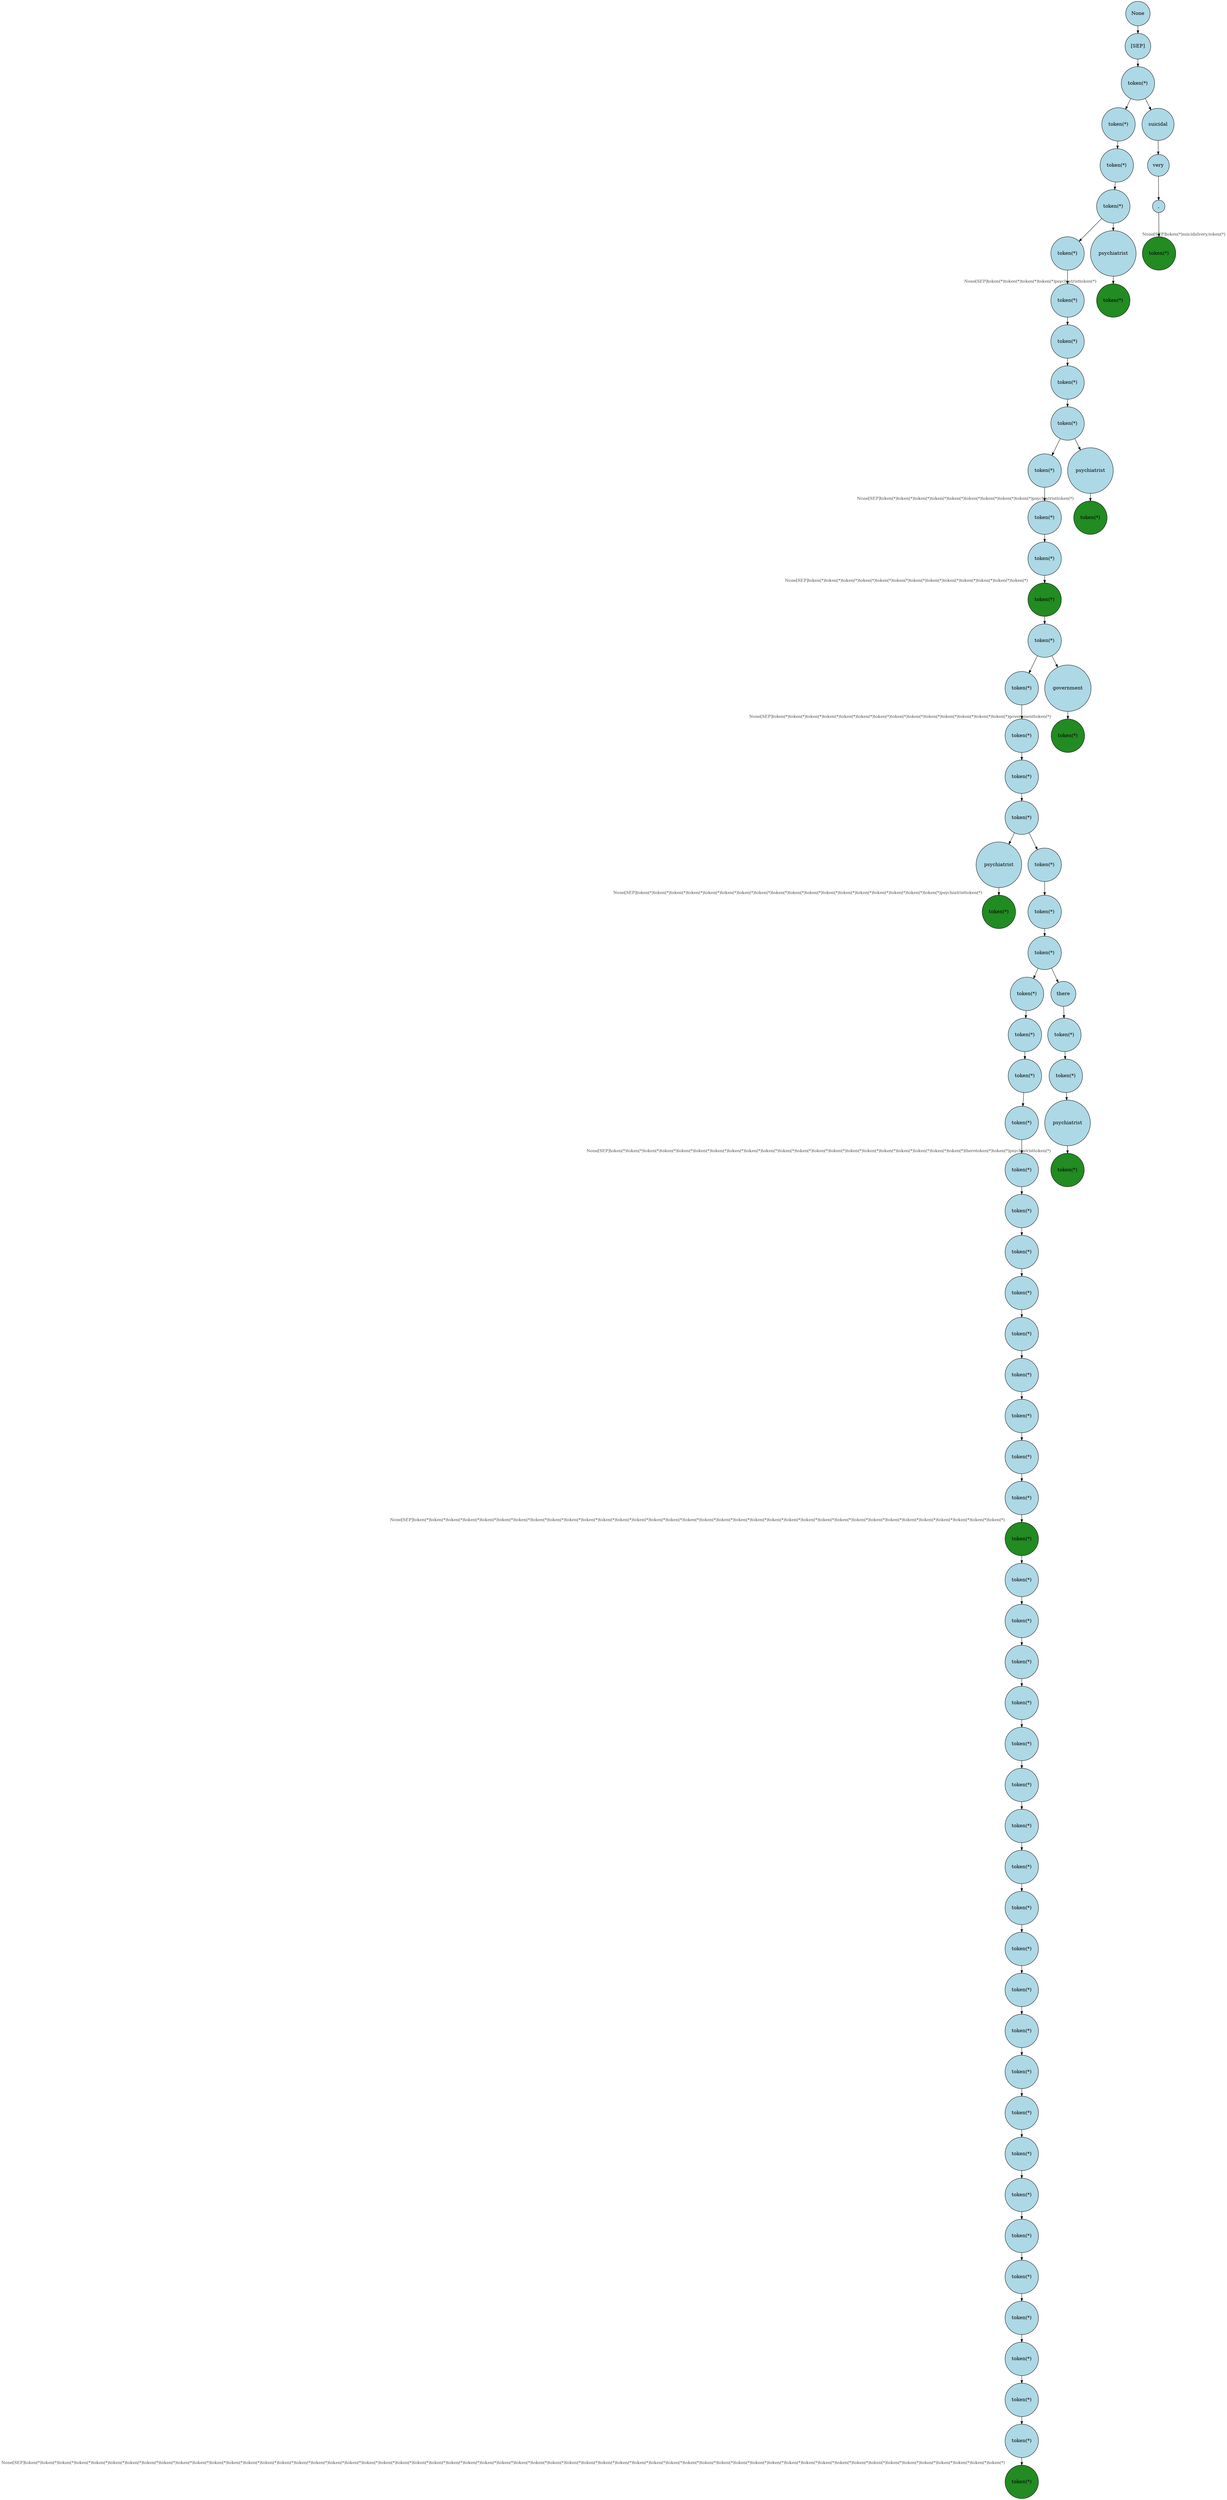 digraph {
graph [
  nodesep=0.25,
  ranksep=0.3,
  splines=line
];
node [
  style=filled,
  fillcolor=lightblue,
  shape=circle
];
edge [
  arrowsize=0.8,
  color=black
];

139821386729680 [
  label="None"
];
139824411022000 [
  label="[SEP]"
];
139824712869808 [
  label="token(*)"
];
139825614718656 [
  label="token(*)"
];
139824410924160 [
  label="token(*)"
];
139824429286000 [
  label="token(*)"
];
139824278940880 [
  label="token(*)"
];
139824429062096 [
  label="token(*)"
];
139824429062208 [
  label="token(*)"
];
139824407777968 [
  label="token(*)"
];
139824407783216 [
  label="token(*)"
];
139821386207648 [
  label="token(*)"
];
139821386208512 [
  label="token(*)"
];
139824410470288 [
  label="token(*)"
];
139824410469648 [
  label="token(*)"
  xlabel=<<FONT COLOR="grey25" POINT-SIZE="12">None[SEP]token(*)token(*)token(*)token(*)token(*)token(*)token(*)token(*)token(*)token(*)token(*)token(*)token(*)</FONT>>
  fillcolor="forestgreen"
  color="black"
];
139824429659952 [
  label="token(*)"
];
139824429280656 [
  label="token(*)"
];
139824407840112 [
  label="token(*)"
];
139824407839728 [
  label="token(*)"
];
139824407462560 [
  label="token(*)"
];
139824407462768 [
  label="psychiatrist"
];
139824718887856 [
  label="token(*)"
  xlabel=<<FONT COLOR="grey25" POINT-SIZE="12">None[SEP]token(*)token(*)token(*)token(*)token(*)token(*)token(*)token(*)token(*)token(*)token(*)token(*)token(*)token(*)token(*)token(*)token(*)token(*)psychiatristtoken(*)</FONT>>
  fillcolor="forestgreen"
  color="black"
];
139824407462352 [
  label="token(*)"
];
139824407888816 [
  label="token(*)"
];
139824407888144 [
  label="token(*)"
];
139824729059328 [
  label="token(*)"
];
139822460529248 [
  label="token(*)"
];
139824428856112 [
  label="token(*)"
];
139824428853040 [
  label="token(*)"
];
139824428867872 [
  label="token(*)"
];
139822460595680 [
  label="token(*)"
];
139822459911696 [
  label="token(*)"
];
139822459901904 [
  label="token(*)"
];
139822460564592 [
  label="token(*)"
];
139822460564288 [
  label="token(*)"
];
139822460639536 [
  label="token(*)"
];
139822460639216 [
  label="token(*)"
];
139822460432240 [
  label="token(*)"
];
139822460431568 [
  label="token(*)"
  xlabel=<<FONT COLOR="grey25" POINT-SIZE="12">None[SEP]token(*)token(*)token(*)token(*)token(*)token(*)token(*)token(*)token(*)token(*)token(*)token(*)token(*)token(*)token(*)token(*)token(*)token(*)token(*)token(*)token(*)token(*)token(*)token(*)token(*)token(*)token(*)token(*)token(*)token(*)token(*)token(*)token(*)token(*)token(*)</FONT>>
  fillcolor="forestgreen"
  color="black"
];
139824430197104 [
  label="token(*)"
];
139822459828368 [
  label="token(*)"
];
139822460038704 [
  label="token(*)"
];
139822460040544 [
  label="token(*)"
];
139822460150448 [
  label="token(*)"
];
139822460153520 [
  label="token(*)"
];
139824429134384 [
  label="token(*)"
];
139824429133984 [
  label="token(*)"
];
139824428469552 [
  label="token(*)"
];
139824428469136 [
  label="token(*)"
];
139821386318304 [
  label="token(*)"
];
139821386322624 [
  label="token(*)"
];
139821386270960 [
  label="token(*)"
];
139821386272752 [
  label="token(*)"
];
139822460571776 [
  label="token(*)"
];
139822460573168 [
  label="token(*)"
];
139824429357680 [
  label="token(*)"
];
139821387218992 [
  label="token(*)"
];
139822500635408 [
  label="token(*)"
];
139822500636896 [
  label="token(*)"
];
139830308098096 [
  label="token(*)"
];
139824429074992 [
  label="token(*)"
];
94365442868800 [
  label="token(*)"
  xlabel=<<FONT COLOR="grey25" POINT-SIZE="12">None[SEP]token(*)token(*)token(*)token(*)token(*)token(*)token(*)token(*)token(*)token(*)token(*)token(*)token(*)token(*)token(*)token(*)token(*)token(*)token(*)token(*)token(*)token(*)token(*)token(*)token(*)token(*)token(*)token(*)token(*)token(*)token(*)token(*)token(*)token(*)token(*)token(*)token(*)token(*)token(*)token(*)token(*)token(*)token(*)token(*)token(*)token(*)token(*)token(*)token(*)token(*)token(*)token(*)token(*)token(*)token(*)token(*)token(*)token(*)</FONT>>
  fillcolor="forestgreen"
  color="black"
];
139824407891056 [
  label="there"
];
139822460530208 [
  label="token(*)"
];
139822460533088 [
  label="token(*)"
];
139822460632112 [
  label="psychiatrist"
];
139822460595952 [
  label="token(*)"
  xlabel=<<FONT COLOR="grey25" POINT-SIZE="12">None[SEP]token(*)token(*)token(*)token(*)token(*)token(*)token(*)token(*)token(*)token(*)token(*)token(*)token(*)token(*)token(*)token(*)token(*)token(*)token(*)token(*)token(*)theretoken(*)token(*)psychiatristtoken(*)</FONT>>
  fillcolor="forestgreen"
  color="black"
];
139824429278544 [
  label="government"
];
139824407839152 [
  label="token(*)"
  xlabel=<<FONT COLOR="grey25" POINT-SIZE="12">None[SEP]token(*)token(*)token(*)token(*)token(*)token(*)token(*)token(*)token(*)token(*)token(*)token(*)token(*)token(*)governmenttoken(*)</FONT>>
  fillcolor="forestgreen"
  color="black"
];
139821386209232 [
  label="psychiatrist"
];
139821386211392 [
  label="token(*)"
  xlabel=<<FONT COLOR="grey25" POINT-SIZE="12">None[SEP]token(*)token(*)token(*)token(*)token(*)token(*)token(*)token(*)token(*)psychiatristtoken(*)</FONT>>
  fillcolor="forestgreen"
  color="black"
];
139824407805456 [
  label="psychiatrist"
];
139822460501360 [
  label="token(*)"
  xlabel=<<FONT COLOR="grey25" POINT-SIZE="12">None[SEP]token(*)token(*)token(*)token(*)psychiatristtoken(*)</FONT>>
  fillcolor="forestgreen"
  color="black"
];
139824410931920 [
  label="suicidal"
];
139824410922400 [
  label="very"
];
139824410927040 [
  label=","
];
139821386609920 [
  label="token(*)"
  xlabel=<<FONT COLOR="grey25" POINT-SIZE="12">None[SEP]token(*)suicidalvery,token(*)</FONT>>
  fillcolor="forestgreen"
  color="black"
];
139824407462768 -> 139824718887856 [

];
139824407462560 -> 139824407462768 [

];
139824429074992 -> 94365442868800 [

];
139830308098096 -> 139824429074992 [

];
139822500636896 -> 139830308098096 [

];
139822500635408 -> 139822500636896 [

];
139821387218992 -> 139822500635408 [

];
139824429357680 -> 139821387218992 [

];
139822460573168 -> 139824429357680 [

];
139822460571776 -> 139822460573168 [

];
139821386272752 -> 139822460571776 [

];
139821386270960 -> 139821386272752 [

];
139821386322624 -> 139821386270960 [

];
139821386318304 -> 139821386322624 [

];
139824428469136 -> 139821386318304 [

];
139824428469552 -> 139824428469136 [

];
139824429133984 -> 139824428469552 [

];
139824429134384 -> 139824429133984 [

];
139822460153520 -> 139824429134384 [

];
139822460150448 -> 139822460153520 [

];
139822460040544 -> 139822460150448 [

];
139822460038704 -> 139822460040544 [

];
139822459828368 -> 139822460038704 [

];
139824430197104 -> 139822459828368 [

];
139822460431568 -> 139824430197104 [

];
139822460432240 -> 139822460431568 [

];
139822460639216 -> 139822460432240 [

];
139822460639536 -> 139822460639216 [

];
139822460564288 -> 139822460639536 [

];
139822460564592 -> 139822460564288 [

];
139822459901904 -> 139822460564592 [

];
139822459911696 -> 139822459901904 [

];
139822460595680 -> 139822459911696 [

];
139824428867872 -> 139822460595680 [

];
139824428853040 -> 139824428867872 [

];
139824428856112 -> 139824428853040 [

];
139822460529248 -> 139824428856112 [

];
139824729059328 -> 139822460529248 [

];
139824407888144 -> 139824729059328 [

];
139822460632112 -> 139822460595952 [

];
139822460533088 -> 139822460632112 [

];
139822460530208 -> 139822460533088 [

];
139824407891056 -> 139822460530208 [

];
139824407888144 -> 139824407891056 [

];
139824407888816 -> 139824407888144 [

];
139824407462352 -> 139824407888816 [

];
139824407462560 -> 139824407462352 [

];
139824407839728 -> 139824407462560 [

];
139824407840112 -> 139824407839728 [

];
139824429280656 -> 139824407840112 [

];
139824429659952 -> 139824429280656 [

];
139824429278544 -> 139824407839152 [

];
139824429659952 -> 139824429278544 [

];
139824410469648 -> 139824429659952 [

];
139824410470288 -> 139824410469648 [

];
139821386208512 -> 139824410470288 [

];
139821386207648 -> 139821386208512 [

];
139824407783216 -> 139821386207648 [

];
139821386209232 -> 139821386211392 [

];
139824407783216 -> 139821386209232 [

];
139824407777968 -> 139824407783216 [

];
139824429062208 -> 139824407777968 [

];
139824429062096 -> 139824429062208 [

];
139824278940880 -> 139824429062096 [

];
139824429286000 -> 139824278940880 [

];
139824407805456 -> 139822460501360 [

];
139824429286000 -> 139824407805456 [

];
139824410924160 -> 139824429286000 [

];
139825614718656 -> 139824410924160 [

];
139824712869808 -> 139825614718656 [

];
139824410927040 -> 139821386609920 [

];
139824410922400 -> 139824410927040 [

];
139824410931920 -> 139824410922400 [

];
139824712869808 -> 139824410931920 [

];
139824411022000 -> 139824712869808 [

];
139821386729680 -> 139824411022000 [

];
}